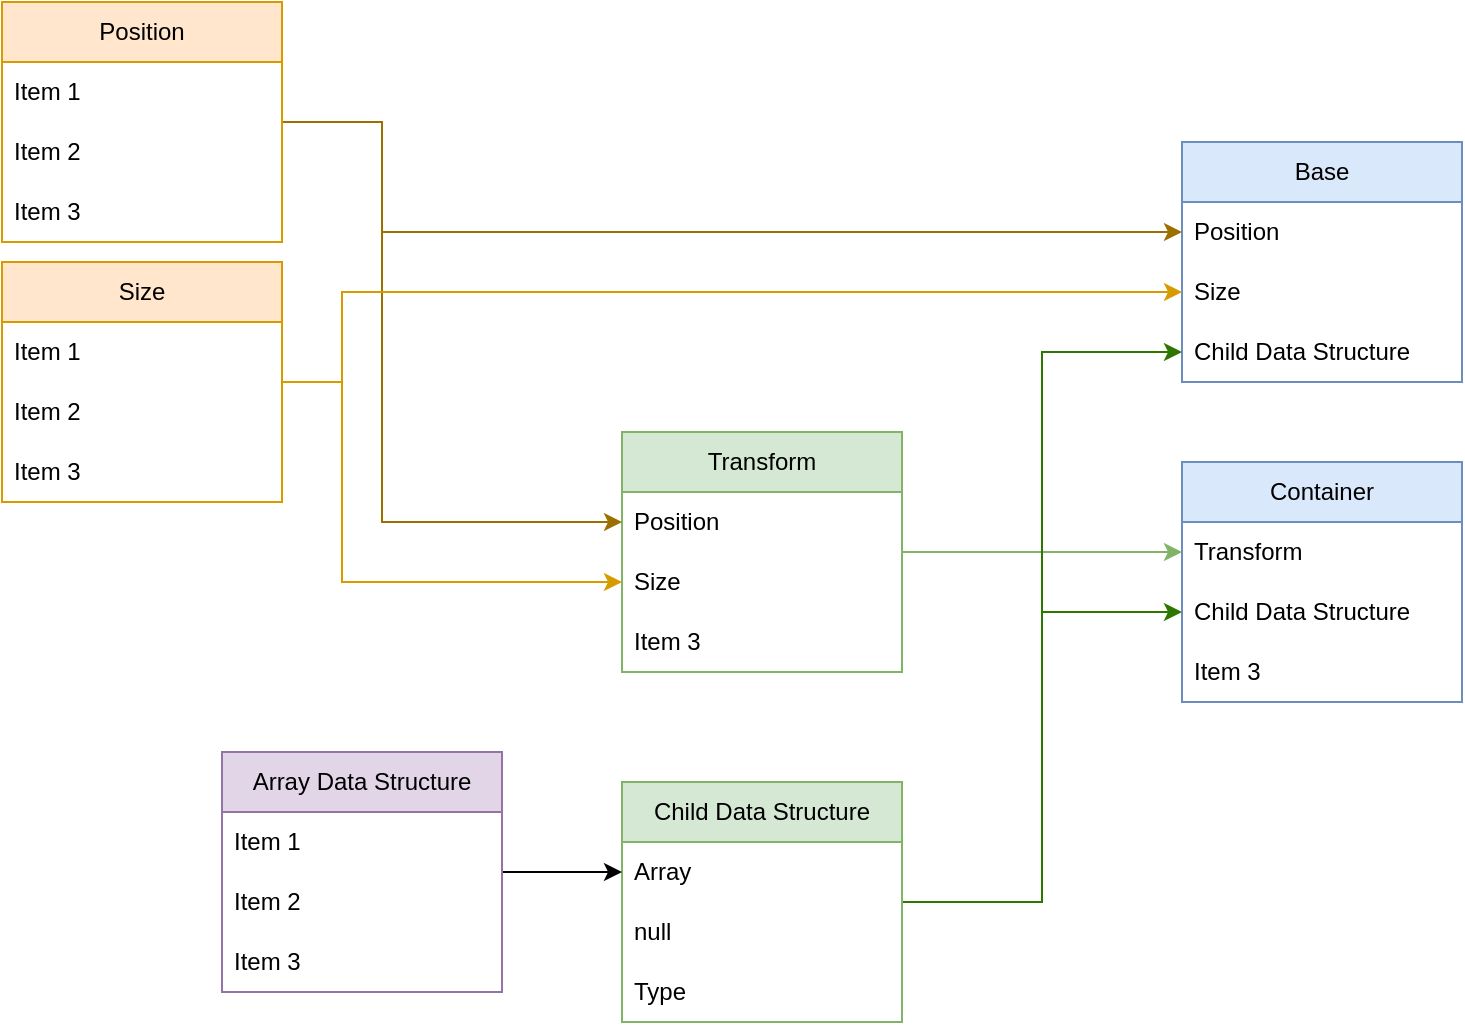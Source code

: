 <mxfile version="24.8.4">
  <diagram name="Page-1" id="6MvEgsPOtsdAysozg3Kg">
    <mxGraphModel dx="1434" dy="778" grid="1" gridSize="10" guides="1" tooltips="1" connect="1" arrows="1" fold="1" page="1" pageScale="1" pageWidth="850" pageHeight="1100" math="0" shadow="0">
      <root>
        <mxCell id="0" />
        <mxCell id="1" parent="0" />
        <mxCell id="VyIfpAZVs3G6lAoZktpX-1" value="Container" style="swimlane;fontStyle=0;childLayout=stackLayout;horizontal=1;startSize=30;horizontalStack=0;resizeParent=1;resizeParentMax=0;resizeLast=0;collapsible=1;marginBottom=0;whiteSpace=wrap;html=1;fillColor=#dae8fc;strokeColor=#6c8ebf;" vertex="1" parent="1">
          <mxGeometry x="600" y="240" width="140" height="120" as="geometry" />
        </mxCell>
        <mxCell id="VyIfpAZVs3G6lAoZktpX-2" value="Transform" style="text;strokeColor=none;fillColor=none;align=left;verticalAlign=middle;spacingLeft=4;spacingRight=4;overflow=hidden;points=[[0,0.5],[1,0.5]];portConstraint=eastwest;rotatable=0;whiteSpace=wrap;html=1;" vertex="1" parent="VyIfpAZVs3G6lAoZktpX-1">
          <mxGeometry y="30" width="140" height="30" as="geometry" />
        </mxCell>
        <mxCell id="VyIfpAZVs3G6lAoZktpX-3" value="Child Data Structure" style="text;strokeColor=none;fillColor=none;align=left;verticalAlign=middle;spacingLeft=4;spacingRight=4;overflow=hidden;points=[[0,0.5],[1,0.5]];portConstraint=eastwest;rotatable=0;whiteSpace=wrap;html=1;" vertex="1" parent="VyIfpAZVs3G6lAoZktpX-1">
          <mxGeometry y="60" width="140" height="30" as="geometry" />
        </mxCell>
        <mxCell id="VyIfpAZVs3G6lAoZktpX-4" value="Item 3" style="text;strokeColor=none;fillColor=none;align=left;verticalAlign=middle;spacingLeft=4;spacingRight=4;overflow=hidden;points=[[0,0.5],[1,0.5]];portConstraint=eastwest;rotatable=0;whiteSpace=wrap;html=1;" vertex="1" parent="VyIfpAZVs3G6lAoZktpX-1">
          <mxGeometry y="90" width="140" height="30" as="geometry" />
        </mxCell>
        <mxCell id="VyIfpAZVs3G6lAoZktpX-5" value="Base" style="swimlane;fontStyle=0;childLayout=stackLayout;horizontal=1;startSize=30;horizontalStack=0;resizeParent=1;resizeParentMax=0;resizeLast=0;collapsible=1;marginBottom=0;whiteSpace=wrap;html=1;fillColor=#dae8fc;strokeColor=#6c8ebf;" vertex="1" parent="1">
          <mxGeometry x="600" y="80" width="140" height="120" as="geometry" />
        </mxCell>
        <mxCell id="VyIfpAZVs3G6lAoZktpX-6" value="Position" style="text;strokeColor=none;fillColor=none;align=left;verticalAlign=middle;spacingLeft=4;spacingRight=4;overflow=hidden;points=[[0,0.5],[1,0.5]];portConstraint=eastwest;rotatable=0;whiteSpace=wrap;html=1;" vertex="1" parent="VyIfpAZVs3G6lAoZktpX-5">
          <mxGeometry y="30" width="140" height="30" as="geometry" />
        </mxCell>
        <mxCell id="VyIfpAZVs3G6lAoZktpX-7" value="Size" style="text;strokeColor=none;fillColor=none;align=left;verticalAlign=middle;spacingLeft=4;spacingRight=4;overflow=hidden;points=[[0,0.5],[1,0.5]];portConstraint=eastwest;rotatable=0;whiteSpace=wrap;html=1;" vertex="1" parent="VyIfpAZVs3G6lAoZktpX-5">
          <mxGeometry y="60" width="140" height="30" as="geometry" />
        </mxCell>
        <mxCell id="VyIfpAZVs3G6lAoZktpX-8" value="Child Data Structure" style="text;strokeColor=none;fillColor=none;align=left;verticalAlign=middle;spacingLeft=4;spacingRight=4;overflow=hidden;points=[[0,0.5],[1,0.5]];portConstraint=eastwest;rotatable=0;whiteSpace=wrap;html=1;" vertex="1" parent="VyIfpAZVs3G6lAoZktpX-5">
          <mxGeometry y="90" width="140" height="30" as="geometry" />
        </mxCell>
        <mxCell id="VyIfpAZVs3G6lAoZktpX-9" value="Transform" style="swimlane;fontStyle=0;childLayout=stackLayout;horizontal=1;startSize=30;horizontalStack=0;resizeParent=1;resizeParentMax=0;resizeLast=0;collapsible=1;marginBottom=0;whiteSpace=wrap;html=1;fillColor=#d5e8d4;strokeColor=#82b366;" vertex="1" parent="1">
          <mxGeometry x="320" y="225" width="140" height="120" as="geometry" />
        </mxCell>
        <mxCell id="VyIfpAZVs3G6lAoZktpX-10" value="Position" style="text;strokeColor=none;fillColor=none;align=left;verticalAlign=middle;spacingLeft=4;spacingRight=4;overflow=hidden;points=[[0,0.5],[1,0.5]];portConstraint=eastwest;rotatable=0;whiteSpace=wrap;html=1;" vertex="1" parent="VyIfpAZVs3G6lAoZktpX-9">
          <mxGeometry y="30" width="140" height="30" as="geometry" />
        </mxCell>
        <mxCell id="VyIfpAZVs3G6lAoZktpX-11" value="Size" style="text;strokeColor=none;fillColor=none;align=left;verticalAlign=middle;spacingLeft=4;spacingRight=4;overflow=hidden;points=[[0,0.5],[1,0.5]];portConstraint=eastwest;rotatable=0;whiteSpace=wrap;html=1;" vertex="1" parent="VyIfpAZVs3G6lAoZktpX-9">
          <mxGeometry y="60" width="140" height="30" as="geometry" />
        </mxCell>
        <mxCell id="VyIfpAZVs3G6lAoZktpX-12" value="Item 3" style="text;strokeColor=none;fillColor=none;align=left;verticalAlign=middle;spacingLeft=4;spacingRight=4;overflow=hidden;points=[[0,0.5],[1,0.5]];portConstraint=eastwest;rotatable=0;whiteSpace=wrap;html=1;" vertex="1" parent="VyIfpAZVs3G6lAoZktpX-9">
          <mxGeometry y="90" width="140" height="30" as="geometry" />
        </mxCell>
        <mxCell id="VyIfpAZVs3G6lAoZktpX-14" style="edgeStyle=orthogonalEdgeStyle;rounded=0;orthogonalLoop=1;jettySize=auto;html=1;entryX=1;entryY=0.5;entryDx=0;entryDy=0;startArrow=classic;startFill=1;endArrow=none;endFill=0;fillColor=#d5e8d4;strokeColor=#82b366;" edge="1" parent="1" source="VyIfpAZVs3G6lAoZktpX-2" target="VyIfpAZVs3G6lAoZktpX-9">
          <mxGeometry relative="1" as="geometry" />
        </mxCell>
        <mxCell id="VyIfpAZVs3G6lAoZktpX-23" style="edgeStyle=orthogonalEdgeStyle;rounded=0;orthogonalLoop=1;jettySize=auto;html=1;entryX=0;entryY=0.5;entryDx=0;entryDy=0;fillColor=#ffe6cc;strokeColor=#9C7000;" edge="1" parent="1" source="VyIfpAZVs3G6lAoZktpX-15" target="VyIfpAZVs3G6lAoZktpX-10">
          <mxGeometry relative="1" as="geometry">
            <Array as="points">
              <mxPoint x="200" y="70" />
              <mxPoint x="200" y="270" />
            </Array>
          </mxGeometry>
        </mxCell>
        <mxCell id="VyIfpAZVs3G6lAoZktpX-25" style="edgeStyle=orthogonalEdgeStyle;rounded=0;orthogonalLoop=1;jettySize=auto;html=1;entryX=0;entryY=0.5;entryDx=0;entryDy=0;fillColor=#ffe6cc;strokeColor=#9C7000;" edge="1" parent="1" source="VyIfpAZVs3G6lAoZktpX-15" target="VyIfpAZVs3G6lAoZktpX-6">
          <mxGeometry relative="1" as="geometry">
            <Array as="points">
              <mxPoint x="200" y="70" />
              <mxPoint x="200" y="125" />
            </Array>
          </mxGeometry>
        </mxCell>
        <mxCell id="VyIfpAZVs3G6lAoZktpX-15" value="&lt;div&gt;Position&lt;/div&gt;" style="swimlane;fontStyle=0;childLayout=stackLayout;horizontal=1;startSize=30;horizontalStack=0;resizeParent=1;resizeParentMax=0;resizeLast=0;collapsible=1;marginBottom=0;whiteSpace=wrap;html=1;fillColor=#ffe6cc;strokeColor=#d79b00;" vertex="1" parent="1">
          <mxGeometry x="10" y="10" width="140" height="120" as="geometry" />
        </mxCell>
        <mxCell id="VyIfpAZVs3G6lAoZktpX-16" value="Item 1" style="text;strokeColor=none;fillColor=none;align=left;verticalAlign=middle;spacingLeft=4;spacingRight=4;overflow=hidden;points=[[0,0.5],[1,0.5]];portConstraint=eastwest;rotatable=0;whiteSpace=wrap;html=1;" vertex="1" parent="VyIfpAZVs3G6lAoZktpX-15">
          <mxGeometry y="30" width="140" height="30" as="geometry" />
        </mxCell>
        <mxCell id="VyIfpAZVs3G6lAoZktpX-17" value="Item 2" style="text;strokeColor=none;fillColor=none;align=left;verticalAlign=middle;spacingLeft=4;spacingRight=4;overflow=hidden;points=[[0,0.5],[1,0.5]];portConstraint=eastwest;rotatable=0;whiteSpace=wrap;html=1;" vertex="1" parent="VyIfpAZVs3G6lAoZktpX-15">
          <mxGeometry y="60" width="140" height="30" as="geometry" />
        </mxCell>
        <mxCell id="VyIfpAZVs3G6lAoZktpX-18" value="Item 3" style="text;strokeColor=none;fillColor=none;align=left;verticalAlign=middle;spacingLeft=4;spacingRight=4;overflow=hidden;points=[[0,0.5],[1,0.5]];portConstraint=eastwest;rotatable=0;whiteSpace=wrap;html=1;" vertex="1" parent="VyIfpAZVs3G6lAoZktpX-15">
          <mxGeometry y="90" width="140" height="30" as="geometry" />
        </mxCell>
        <mxCell id="VyIfpAZVs3G6lAoZktpX-24" style="edgeStyle=orthogonalEdgeStyle;rounded=0;orthogonalLoop=1;jettySize=auto;html=1;entryX=0;entryY=0.5;entryDx=0;entryDy=0;fillColor=#ffe6cc;strokeColor=#d79b00;" edge="1" parent="1" source="VyIfpAZVs3G6lAoZktpX-19" target="VyIfpAZVs3G6lAoZktpX-11">
          <mxGeometry relative="1" as="geometry">
            <Array as="points">
              <mxPoint x="180" y="200" />
              <mxPoint x="180" y="300" />
            </Array>
          </mxGeometry>
        </mxCell>
        <mxCell id="VyIfpAZVs3G6lAoZktpX-26" style="edgeStyle=orthogonalEdgeStyle;rounded=0;orthogonalLoop=1;jettySize=auto;html=1;entryX=0;entryY=0.5;entryDx=0;entryDy=0;fillColor=#ffe6cc;strokeColor=#d79b00;" edge="1" parent="1" source="VyIfpAZVs3G6lAoZktpX-19" target="VyIfpAZVs3G6lAoZktpX-7">
          <mxGeometry relative="1" as="geometry">
            <Array as="points">
              <mxPoint x="180" y="200" />
              <mxPoint x="180" y="155" />
            </Array>
          </mxGeometry>
        </mxCell>
        <mxCell id="VyIfpAZVs3G6lAoZktpX-19" value="Size" style="swimlane;fontStyle=0;childLayout=stackLayout;horizontal=1;startSize=30;horizontalStack=0;resizeParent=1;resizeParentMax=0;resizeLast=0;collapsible=1;marginBottom=0;whiteSpace=wrap;html=1;fillColor=#ffe6cc;strokeColor=#d79b00;" vertex="1" parent="1">
          <mxGeometry x="10" y="140" width="140" height="120" as="geometry" />
        </mxCell>
        <mxCell id="VyIfpAZVs3G6lAoZktpX-20" value="Item 1" style="text;strokeColor=none;fillColor=none;align=left;verticalAlign=middle;spacingLeft=4;spacingRight=4;overflow=hidden;points=[[0,0.5],[1,0.5]];portConstraint=eastwest;rotatable=0;whiteSpace=wrap;html=1;" vertex="1" parent="VyIfpAZVs3G6lAoZktpX-19">
          <mxGeometry y="30" width="140" height="30" as="geometry" />
        </mxCell>
        <mxCell id="VyIfpAZVs3G6lAoZktpX-21" value="Item 2" style="text;strokeColor=none;fillColor=none;align=left;verticalAlign=middle;spacingLeft=4;spacingRight=4;overflow=hidden;points=[[0,0.5],[1,0.5]];portConstraint=eastwest;rotatable=0;whiteSpace=wrap;html=1;" vertex="1" parent="VyIfpAZVs3G6lAoZktpX-19">
          <mxGeometry y="60" width="140" height="30" as="geometry" />
        </mxCell>
        <mxCell id="VyIfpAZVs3G6lAoZktpX-22" value="Item 3" style="text;strokeColor=none;fillColor=none;align=left;verticalAlign=middle;spacingLeft=4;spacingRight=4;overflow=hidden;points=[[0,0.5],[1,0.5]];portConstraint=eastwest;rotatable=0;whiteSpace=wrap;html=1;" vertex="1" parent="VyIfpAZVs3G6lAoZktpX-19">
          <mxGeometry y="90" width="140" height="30" as="geometry" />
        </mxCell>
        <mxCell id="VyIfpAZVs3G6lAoZktpX-31" style="edgeStyle=orthogonalEdgeStyle;rounded=0;orthogonalLoop=1;jettySize=auto;html=1;entryX=0;entryY=0.5;entryDx=0;entryDy=0;fillColor=#60a917;strokeColor=#2D7600;" edge="1" parent="1" source="VyIfpAZVs3G6lAoZktpX-27" target="VyIfpAZVs3G6lAoZktpX-3">
          <mxGeometry relative="1" as="geometry">
            <Array as="points">
              <mxPoint x="530" y="460" />
              <mxPoint x="530" y="315" />
            </Array>
          </mxGeometry>
        </mxCell>
        <mxCell id="VyIfpAZVs3G6lAoZktpX-32" style="edgeStyle=orthogonalEdgeStyle;rounded=0;orthogonalLoop=1;jettySize=auto;html=1;entryX=0;entryY=0.5;entryDx=0;entryDy=0;fillColor=#60a917;strokeColor=#2D7600;" edge="1" parent="1" source="VyIfpAZVs3G6lAoZktpX-27" target="VyIfpAZVs3G6lAoZktpX-8">
          <mxGeometry relative="1" as="geometry">
            <Array as="points">
              <mxPoint x="530" y="460" />
              <mxPoint x="530" y="185" />
            </Array>
          </mxGeometry>
        </mxCell>
        <mxCell id="VyIfpAZVs3G6lAoZktpX-27" value="Child Data Structure" style="swimlane;fontStyle=0;childLayout=stackLayout;horizontal=1;startSize=30;horizontalStack=0;resizeParent=1;resizeParentMax=0;resizeLast=0;collapsible=1;marginBottom=0;whiteSpace=wrap;html=1;fillColor=#d5e8d4;strokeColor=#82b366;" vertex="1" parent="1">
          <mxGeometry x="320" y="400" width="140" height="120" as="geometry" />
        </mxCell>
        <mxCell id="VyIfpAZVs3G6lAoZktpX-28" value="Array" style="text;strokeColor=none;fillColor=none;align=left;verticalAlign=middle;spacingLeft=4;spacingRight=4;overflow=hidden;points=[[0,0.5],[1,0.5]];portConstraint=eastwest;rotatable=0;whiteSpace=wrap;html=1;" vertex="1" parent="VyIfpAZVs3G6lAoZktpX-27">
          <mxGeometry y="30" width="140" height="30" as="geometry" />
        </mxCell>
        <mxCell id="VyIfpAZVs3G6lAoZktpX-29" value="null" style="text;strokeColor=none;fillColor=none;align=left;verticalAlign=middle;spacingLeft=4;spacingRight=4;overflow=hidden;points=[[0,0.5],[1,0.5]];portConstraint=eastwest;rotatable=0;whiteSpace=wrap;html=1;" vertex="1" parent="VyIfpAZVs3G6lAoZktpX-27">
          <mxGeometry y="60" width="140" height="30" as="geometry" />
        </mxCell>
        <mxCell id="VyIfpAZVs3G6lAoZktpX-30" value="Type" style="text;strokeColor=none;fillColor=none;align=left;verticalAlign=middle;spacingLeft=4;spacingRight=4;overflow=hidden;points=[[0,0.5],[1,0.5]];portConstraint=eastwest;rotatable=0;whiteSpace=wrap;html=1;" vertex="1" parent="VyIfpAZVs3G6lAoZktpX-27">
          <mxGeometry y="90" width="140" height="30" as="geometry" />
        </mxCell>
        <mxCell id="VyIfpAZVs3G6lAoZktpX-37" style="edgeStyle=orthogonalEdgeStyle;rounded=0;orthogonalLoop=1;jettySize=auto;html=1;" edge="1" parent="1" source="VyIfpAZVs3G6lAoZktpX-33" target="VyIfpAZVs3G6lAoZktpX-28">
          <mxGeometry relative="1" as="geometry" />
        </mxCell>
        <mxCell id="VyIfpAZVs3G6lAoZktpX-33" value="Array Data Structure" style="swimlane;fontStyle=0;childLayout=stackLayout;horizontal=1;startSize=30;horizontalStack=0;resizeParent=1;resizeParentMax=0;resizeLast=0;collapsible=1;marginBottom=0;whiteSpace=wrap;html=1;fillColor=#e1d5e7;strokeColor=#9673a6;" vertex="1" parent="1">
          <mxGeometry x="120" y="385" width="140" height="120" as="geometry" />
        </mxCell>
        <mxCell id="VyIfpAZVs3G6lAoZktpX-34" value="Item 1" style="text;strokeColor=none;fillColor=none;align=left;verticalAlign=middle;spacingLeft=4;spacingRight=4;overflow=hidden;points=[[0,0.5],[1,0.5]];portConstraint=eastwest;rotatable=0;whiteSpace=wrap;html=1;" vertex="1" parent="VyIfpAZVs3G6lAoZktpX-33">
          <mxGeometry y="30" width="140" height="30" as="geometry" />
        </mxCell>
        <mxCell id="VyIfpAZVs3G6lAoZktpX-35" value="Item 2" style="text;strokeColor=none;fillColor=none;align=left;verticalAlign=middle;spacingLeft=4;spacingRight=4;overflow=hidden;points=[[0,0.5],[1,0.5]];portConstraint=eastwest;rotatable=0;whiteSpace=wrap;html=1;" vertex="1" parent="VyIfpAZVs3G6lAoZktpX-33">
          <mxGeometry y="60" width="140" height="30" as="geometry" />
        </mxCell>
        <mxCell id="VyIfpAZVs3G6lAoZktpX-36" value="Item 3" style="text;strokeColor=none;fillColor=none;align=left;verticalAlign=middle;spacingLeft=4;spacingRight=4;overflow=hidden;points=[[0,0.5],[1,0.5]];portConstraint=eastwest;rotatable=0;whiteSpace=wrap;html=1;" vertex="1" parent="VyIfpAZVs3G6lAoZktpX-33">
          <mxGeometry y="90" width="140" height="30" as="geometry" />
        </mxCell>
      </root>
    </mxGraphModel>
  </diagram>
</mxfile>
